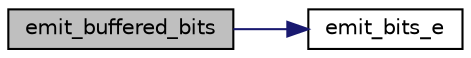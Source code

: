 digraph "emit_buffered_bits"
{
 // LATEX_PDF_SIZE
  bgcolor="transparent";
  edge [fontname="Helvetica",fontsize="10",labelfontname="Helvetica",labelfontsize="10"];
  node [fontname="Helvetica",fontsize="10",shape=record];
  rankdir="LR";
  Node51 [label="emit_buffered_bits",height=0.2,width=0.4,color="black", fillcolor="grey75", style="filled", fontcolor="black",tooltip=" "];
  Node51 -> Node52 [color="midnightblue",fontsize="10",style="solid"];
  Node52 [label="emit_bits_e",height=0.2,width=0.4,color="black",URL="$jchuff_8c.html#a944ee3875180fbb90badf7c2be7f369d",tooltip=" "];
}
